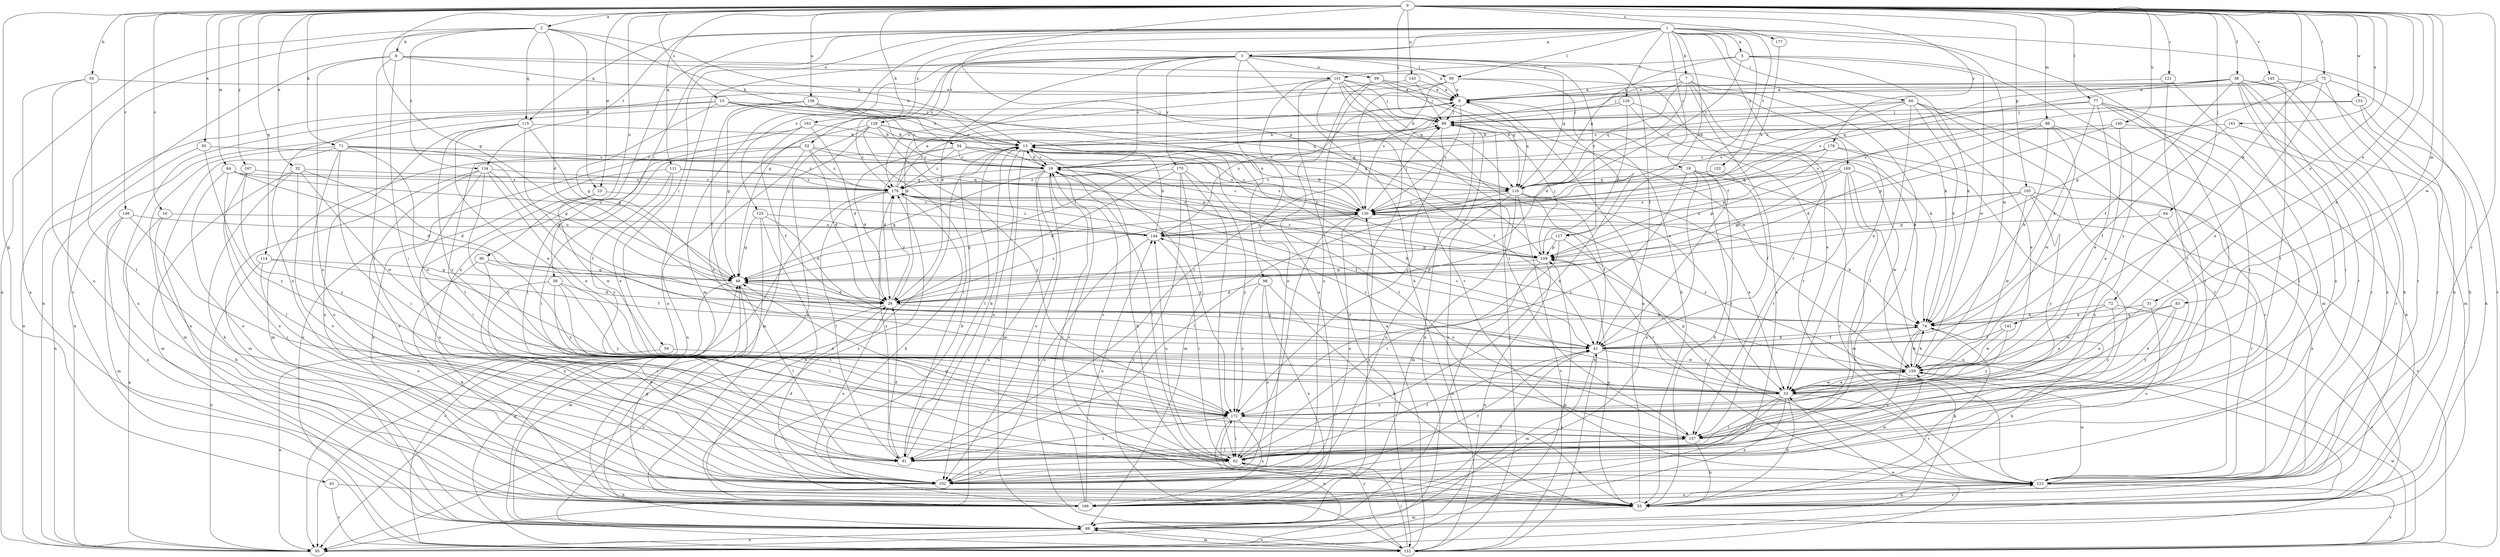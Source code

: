 strict digraph  {
0;
1;
2;
3;
5;
6;
7;
8;
13;
15;
16;
18;
19;
23;
26;
30;
31;
32;
33;
38;
41;
43;
48;
50;
52;
54;
55;
58;
59;
60;
62;
64;
68;
71;
72;
74;
75;
77;
80;
81;
83;
84;
86;
88;
90;
95;
98;
99;
101;
102;
105;
109;
111;
114;
115;
116;
121;
123;
125;
126;
127;
128;
130;
132;
134;
137;
138;
140;
142;
143;
144;
145;
146;
152;
153;
159;
161;
163;
166;
167;
169;
170;
172;
177;
178;
179;
0 -> 2  [label=a];
0 -> 15  [label=c];
0 -> 16  [label=c];
0 -> 23  [label=d];
0 -> 30  [label=e];
0 -> 31  [label=e];
0 -> 32  [label=e];
0 -> 33  [label=e];
0 -> 38  [label=f];
0 -> 43  [label=g];
0 -> 48  [label=g];
0 -> 50  [label=h];
0 -> 52  [label=h];
0 -> 64  [label=j];
0 -> 68  [label=j];
0 -> 71  [label=k];
0 -> 72  [label=k];
0 -> 75  [label=l];
0 -> 77  [label=l];
0 -> 83  [label=m];
0 -> 84  [label=m];
0 -> 86  [label=m];
0 -> 90  [label=n];
0 -> 105  [label=p];
0 -> 109  [label=p];
0 -> 111  [label=q];
0 -> 114  [label=q];
0 -> 121  [label=r];
0 -> 123  [label=r];
0 -> 138  [label=u];
0 -> 140  [label=u];
0 -> 142  [label=u];
0 -> 143  [label=u];
0 -> 145  [label=v];
0 -> 146  [label=v];
0 -> 153  [label=w];
0 -> 159  [label=w];
0 -> 161  [label=x];
0 -> 167  [label=y];
0 -> 177  [label=z];
0 -> 178  [label=z];
1 -> 3  [label=a];
1 -> 5  [label=a];
1 -> 7  [label=b];
1 -> 18  [label=c];
1 -> 41  [label=f];
1 -> 58  [label=i];
1 -> 59  [label=i];
1 -> 60  [label=i];
1 -> 62  [label=i];
1 -> 80  [label=l];
1 -> 115  [label=q];
1 -> 125  [label=s];
1 -> 126  [label=s];
1 -> 127  [label=s];
1 -> 132  [label=t];
1 -> 134  [label=t];
1 -> 152  [label=v];
1 -> 159  [label=w];
1 -> 163  [label=x];
1 -> 166  [label=x];
1 -> 169  [label=y];
1 -> 179  [label=z];
2 -> 8  [label=b];
2 -> 13  [label=b];
2 -> 23  [label=d];
2 -> 26  [label=d];
2 -> 54  [label=h];
2 -> 95  [label=n];
2 -> 115  [label=q];
2 -> 134  [label=t];
2 -> 152  [label=v];
3 -> 19  [label=c];
3 -> 26  [label=d];
3 -> 41  [label=f];
3 -> 48  [label=g];
3 -> 55  [label=h];
3 -> 74  [label=k];
3 -> 80  [label=l];
3 -> 88  [label=m];
3 -> 95  [label=n];
3 -> 98  [label=o];
3 -> 99  [label=o];
3 -> 116  [label=q];
3 -> 127  [label=s];
3 -> 128  [label=s];
3 -> 170  [label=y];
5 -> 74  [label=k];
5 -> 101  [label=o];
5 -> 116  [label=q];
5 -> 130  [label=s];
5 -> 159  [label=w];
5 -> 172  [label=y];
6 -> 68  [label=j];
6 -> 116  [label=q];
6 -> 130  [label=s];
6 -> 144  [label=u];
7 -> 6  [label=a];
7 -> 26  [label=d];
7 -> 33  [label=e];
7 -> 62  [label=i];
7 -> 68  [label=j];
7 -> 116  [label=q];
7 -> 137  [label=t];
7 -> 166  [label=x];
8 -> 6  [label=a];
8 -> 13  [label=b];
8 -> 62  [label=i];
8 -> 81  [label=l];
8 -> 95  [label=n];
8 -> 101  [label=o];
8 -> 102  [label=o];
13 -> 19  [label=c];
13 -> 26  [label=d];
13 -> 81  [label=l];
13 -> 88  [label=m];
13 -> 95  [label=n];
13 -> 102  [label=o];
13 -> 109  [label=p];
13 -> 137  [label=t];
15 -> 13  [label=b];
15 -> 19  [label=c];
15 -> 48  [label=g];
15 -> 68  [label=j];
15 -> 95  [label=n];
15 -> 116  [label=q];
15 -> 130  [label=s];
15 -> 166  [label=x];
16 -> 55  [label=h];
16 -> 95  [label=n];
16 -> 144  [label=u];
18 -> 55  [label=h];
18 -> 123  [label=r];
18 -> 137  [label=t];
18 -> 166  [label=x];
18 -> 172  [label=y];
18 -> 179  [label=z];
19 -> 13  [label=b];
19 -> 48  [label=g];
19 -> 62  [label=i];
19 -> 95  [label=n];
19 -> 102  [label=o];
19 -> 130  [label=s];
19 -> 152  [label=v];
19 -> 172  [label=y];
19 -> 179  [label=z];
23 -> 102  [label=o];
23 -> 130  [label=s];
23 -> 159  [label=w];
26 -> 74  [label=k];
26 -> 102  [label=o];
26 -> 130  [label=s];
26 -> 152  [label=v];
26 -> 179  [label=z];
30 -> 19  [label=c];
30 -> 95  [label=n];
30 -> 172  [label=y];
31 -> 33  [label=e];
31 -> 74  [label=k];
31 -> 102  [label=o];
32 -> 26  [label=d];
32 -> 55  [label=h];
32 -> 88  [label=m];
32 -> 102  [label=o];
32 -> 159  [label=w];
32 -> 179  [label=z];
33 -> 19  [label=c];
33 -> 55  [label=h];
33 -> 62  [label=i];
33 -> 81  [label=l];
33 -> 109  [label=p];
33 -> 123  [label=r];
33 -> 159  [label=w];
33 -> 166  [label=x];
33 -> 172  [label=y];
33 -> 179  [label=z];
38 -> 6  [label=a];
38 -> 19  [label=c];
38 -> 41  [label=f];
38 -> 55  [label=h];
38 -> 62  [label=i];
38 -> 88  [label=m];
38 -> 102  [label=o];
38 -> 116  [label=q];
38 -> 123  [label=r];
38 -> 130  [label=s];
38 -> 166  [label=x];
41 -> 48  [label=g];
41 -> 74  [label=k];
41 -> 88  [label=m];
41 -> 159  [label=w];
43 -> 55  [label=h];
43 -> 152  [label=v];
48 -> 26  [label=d];
48 -> 68  [label=j];
48 -> 81  [label=l];
48 -> 88  [label=m];
48 -> 152  [label=v];
50 -> 6  [label=a];
50 -> 81  [label=l];
50 -> 102  [label=o];
50 -> 166  [label=x];
52 -> 19  [label=c];
52 -> 26  [label=d];
52 -> 33  [label=e];
52 -> 62  [label=i];
52 -> 88  [label=m];
52 -> 130  [label=s];
52 -> 179  [label=z];
54 -> 19  [label=c];
54 -> 26  [label=d];
54 -> 109  [label=p];
54 -> 116  [label=q];
54 -> 130  [label=s];
54 -> 137  [label=t];
54 -> 179  [label=z];
55 -> 6  [label=a];
55 -> 13  [label=b];
55 -> 19  [label=c];
55 -> 48  [label=g];
55 -> 74  [label=k];
55 -> 88  [label=m];
55 -> 109  [label=p];
55 -> 123  [label=r];
58 -> 26  [label=d];
58 -> 62  [label=i];
58 -> 102  [label=o];
58 -> 137  [label=t];
58 -> 172  [label=y];
59 -> 95  [label=n];
59 -> 159  [label=w];
60 -> 19  [label=c];
60 -> 33  [label=e];
60 -> 62  [label=i];
60 -> 68  [label=j];
60 -> 74  [label=k];
60 -> 81  [label=l];
60 -> 123  [label=r];
60 -> 130  [label=s];
62 -> 6  [label=a];
62 -> 19  [label=c];
62 -> 41  [label=f];
62 -> 48  [label=g];
62 -> 102  [label=o];
62 -> 123  [label=r];
62 -> 144  [label=u];
64 -> 123  [label=r];
64 -> 144  [label=u];
64 -> 172  [label=y];
68 -> 13  [label=b];
68 -> 74  [label=k];
68 -> 95  [label=n];
68 -> 152  [label=v];
68 -> 172  [label=y];
71 -> 19  [label=c];
71 -> 33  [label=e];
71 -> 48  [label=g];
71 -> 62  [label=i];
71 -> 88  [label=m];
71 -> 102  [label=o];
71 -> 166  [label=x];
71 -> 179  [label=z];
72 -> 33  [label=e];
72 -> 74  [label=k];
72 -> 152  [label=v];
72 -> 172  [label=y];
74 -> 41  [label=f];
74 -> 55  [label=h];
74 -> 102  [label=o];
74 -> 159  [label=w];
75 -> 6  [label=a];
75 -> 33  [label=e];
75 -> 48  [label=g];
75 -> 55  [label=h];
75 -> 123  [label=r];
77 -> 19  [label=c];
77 -> 33  [label=e];
77 -> 68  [label=j];
77 -> 74  [label=k];
77 -> 81  [label=l];
77 -> 123  [label=r];
77 -> 137  [label=t];
80 -> 6  [label=a];
80 -> 55  [label=h];
80 -> 81  [label=l];
80 -> 123  [label=r];
80 -> 130  [label=s];
80 -> 179  [label=z];
81 -> 13  [label=b];
81 -> 26  [label=d];
81 -> 179  [label=z];
83 -> 33  [label=e];
83 -> 74  [label=k];
83 -> 159  [label=w];
83 -> 172  [label=y];
84 -> 26  [label=d];
84 -> 81  [label=l];
84 -> 102  [label=o];
84 -> 144  [label=u];
84 -> 179  [label=z];
86 -> 13  [label=b];
86 -> 26  [label=d];
86 -> 62  [label=i];
86 -> 74  [label=k];
86 -> 130  [label=s];
86 -> 137  [label=t];
86 -> 159  [label=w];
88 -> 95  [label=n];
88 -> 152  [label=v];
90 -> 48  [label=g];
90 -> 55  [label=h];
90 -> 123  [label=r];
90 -> 172  [label=y];
95 -> 109  [label=p];
98 -> 26  [label=d];
98 -> 55  [label=h];
98 -> 102  [label=o];
98 -> 166  [label=x];
98 -> 172  [label=y];
99 -> 6  [label=a];
99 -> 102  [label=o];
99 -> 116  [label=q];
99 -> 159  [label=w];
99 -> 166  [label=x];
101 -> 6  [label=a];
101 -> 26  [label=d];
101 -> 33  [label=e];
101 -> 68  [label=j];
101 -> 102  [label=o];
101 -> 116  [label=q];
101 -> 123  [label=r];
101 -> 137  [label=t];
101 -> 152  [label=v];
102 -> 26  [label=d];
102 -> 41  [label=f];
102 -> 159  [label=w];
105 -> 109  [label=p];
105 -> 130  [label=s];
105 -> 144  [label=u];
105 -> 152  [label=v];
105 -> 159  [label=w];
105 -> 166  [label=x];
105 -> 172  [label=y];
109 -> 48  [label=g];
109 -> 68  [label=j];
109 -> 88  [label=m];
109 -> 95  [label=n];
109 -> 179  [label=z];
111 -> 33  [label=e];
111 -> 116  [label=q];
111 -> 166  [label=x];
111 -> 172  [label=y];
111 -> 179  [label=z];
114 -> 41  [label=f];
114 -> 48  [label=g];
114 -> 95  [label=n];
114 -> 102  [label=o];
115 -> 13  [label=b];
115 -> 33  [label=e];
115 -> 48  [label=g];
115 -> 74  [label=k];
115 -> 166  [label=x];
115 -> 172  [label=y];
116 -> 33  [label=e];
116 -> 41  [label=f];
116 -> 81  [label=l];
116 -> 88  [label=m];
116 -> 102  [label=o];
116 -> 123  [label=r];
116 -> 130  [label=s];
116 -> 152  [label=v];
121 -> 6  [label=a];
121 -> 88  [label=m];
121 -> 137  [label=t];
123 -> 55  [label=h];
123 -> 152  [label=v];
123 -> 159  [label=w];
123 -> 166  [label=x];
125 -> 26  [label=d];
125 -> 48  [label=g];
125 -> 55  [label=h];
125 -> 144  [label=u];
125 -> 166  [label=x];
126 -> 13  [label=b];
126 -> 33  [label=e];
126 -> 68  [label=j];
126 -> 74  [label=k];
126 -> 109  [label=p];
127 -> 26  [label=d];
127 -> 62  [label=i];
127 -> 109  [label=p];
127 -> 123  [label=r];
128 -> 13  [label=b];
128 -> 41  [label=f];
128 -> 81  [label=l];
128 -> 88  [label=m];
128 -> 95  [label=n];
128 -> 116  [label=q];
128 -> 166  [label=x];
128 -> 172  [label=y];
130 -> 13  [label=b];
130 -> 19  [label=c];
130 -> 48  [label=g];
130 -> 62  [label=i];
130 -> 68  [label=j];
130 -> 74  [label=k];
130 -> 102  [label=o];
130 -> 144  [label=u];
132 -> 41  [label=f];
132 -> 116  [label=q];
134 -> 33  [label=e];
134 -> 41  [label=f];
134 -> 62  [label=i];
134 -> 88  [label=m];
134 -> 102  [label=o];
134 -> 172  [label=y];
134 -> 179  [label=z];
137 -> 55  [label=h];
137 -> 62  [label=i];
137 -> 81  [label=l];
137 -> 144  [label=u];
138 -> 19  [label=c];
138 -> 41  [label=f];
138 -> 48  [label=g];
138 -> 68  [label=j];
138 -> 95  [label=n];
138 -> 130  [label=s];
140 -> 13  [label=b];
140 -> 33  [label=e];
140 -> 55  [label=h];
140 -> 109  [label=p];
142 -> 41  [label=f];
142 -> 159  [label=w];
142 -> 172  [label=y];
143 -> 6  [label=a];
143 -> 68  [label=j];
143 -> 102  [label=o];
144 -> 13  [label=b];
144 -> 62  [label=i];
144 -> 102  [label=o];
144 -> 109  [label=p];
144 -> 179  [label=z];
145 -> 6  [label=a];
145 -> 55  [label=h];
145 -> 137  [label=t];
146 -> 62  [label=i];
146 -> 88  [label=m];
146 -> 144  [label=u];
146 -> 166  [label=x];
152 -> 6  [label=a];
152 -> 33  [label=e];
152 -> 41  [label=f];
152 -> 48  [label=g];
152 -> 62  [label=i];
152 -> 68  [label=j];
152 -> 88  [label=m];
152 -> 159  [label=w];
152 -> 172  [label=y];
153 -> 55  [label=h];
153 -> 68  [label=j];
153 -> 123  [label=r];
153 -> 130  [label=s];
159 -> 13  [label=b];
159 -> 33  [label=e];
159 -> 74  [label=k];
159 -> 130  [label=s];
161 -> 13  [label=b];
161 -> 41  [label=f];
161 -> 123  [label=r];
163 -> 13  [label=b];
163 -> 26  [label=d];
163 -> 41  [label=f];
163 -> 81  [label=l];
163 -> 152  [label=v];
166 -> 13  [label=b];
166 -> 19  [label=c];
166 -> 41  [label=f];
166 -> 130  [label=s];
166 -> 144  [label=u];
166 -> 179  [label=z];
167 -> 102  [label=o];
167 -> 116  [label=q];
167 -> 172  [label=y];
169 -> 48  [label=g];
169 -> 88  [label=m];
169 -> 95  [label=n];
169 -> 109  [label=p];
169 -> 116  [label=q];
169 -> 137  [label=t];
169 -> 159  [label=w];
170 -> 26  [label=d];
170 -> 62  [label=i];
170 -> 88  [label=m];
170 -> 152  [label=v];
170 -> 172  [label=y];
170 -> 179  [label=z];
172 -> 62  [label=i];
172 -> 81  [label=l];
172 -> 95  [label=n];
172 -> 137  [label=t];
172 -> 166  [label=x];
177 -> 144  [label=u];
178 -> 19  [label=c];
178 -> 109  [label=p];
178 -> 123  [label=r];
178 -> 130  [label=s];
178 -> 137  [label=t];
179 -> 6  [label=a];
179 -> 41  [label=f];
179 -> 55  [label=h];
179 -> 68  [label=j];
179 -> 81  [label=l];
179 -> 95  [label=n];
179 -> 130  [label=s];
}
